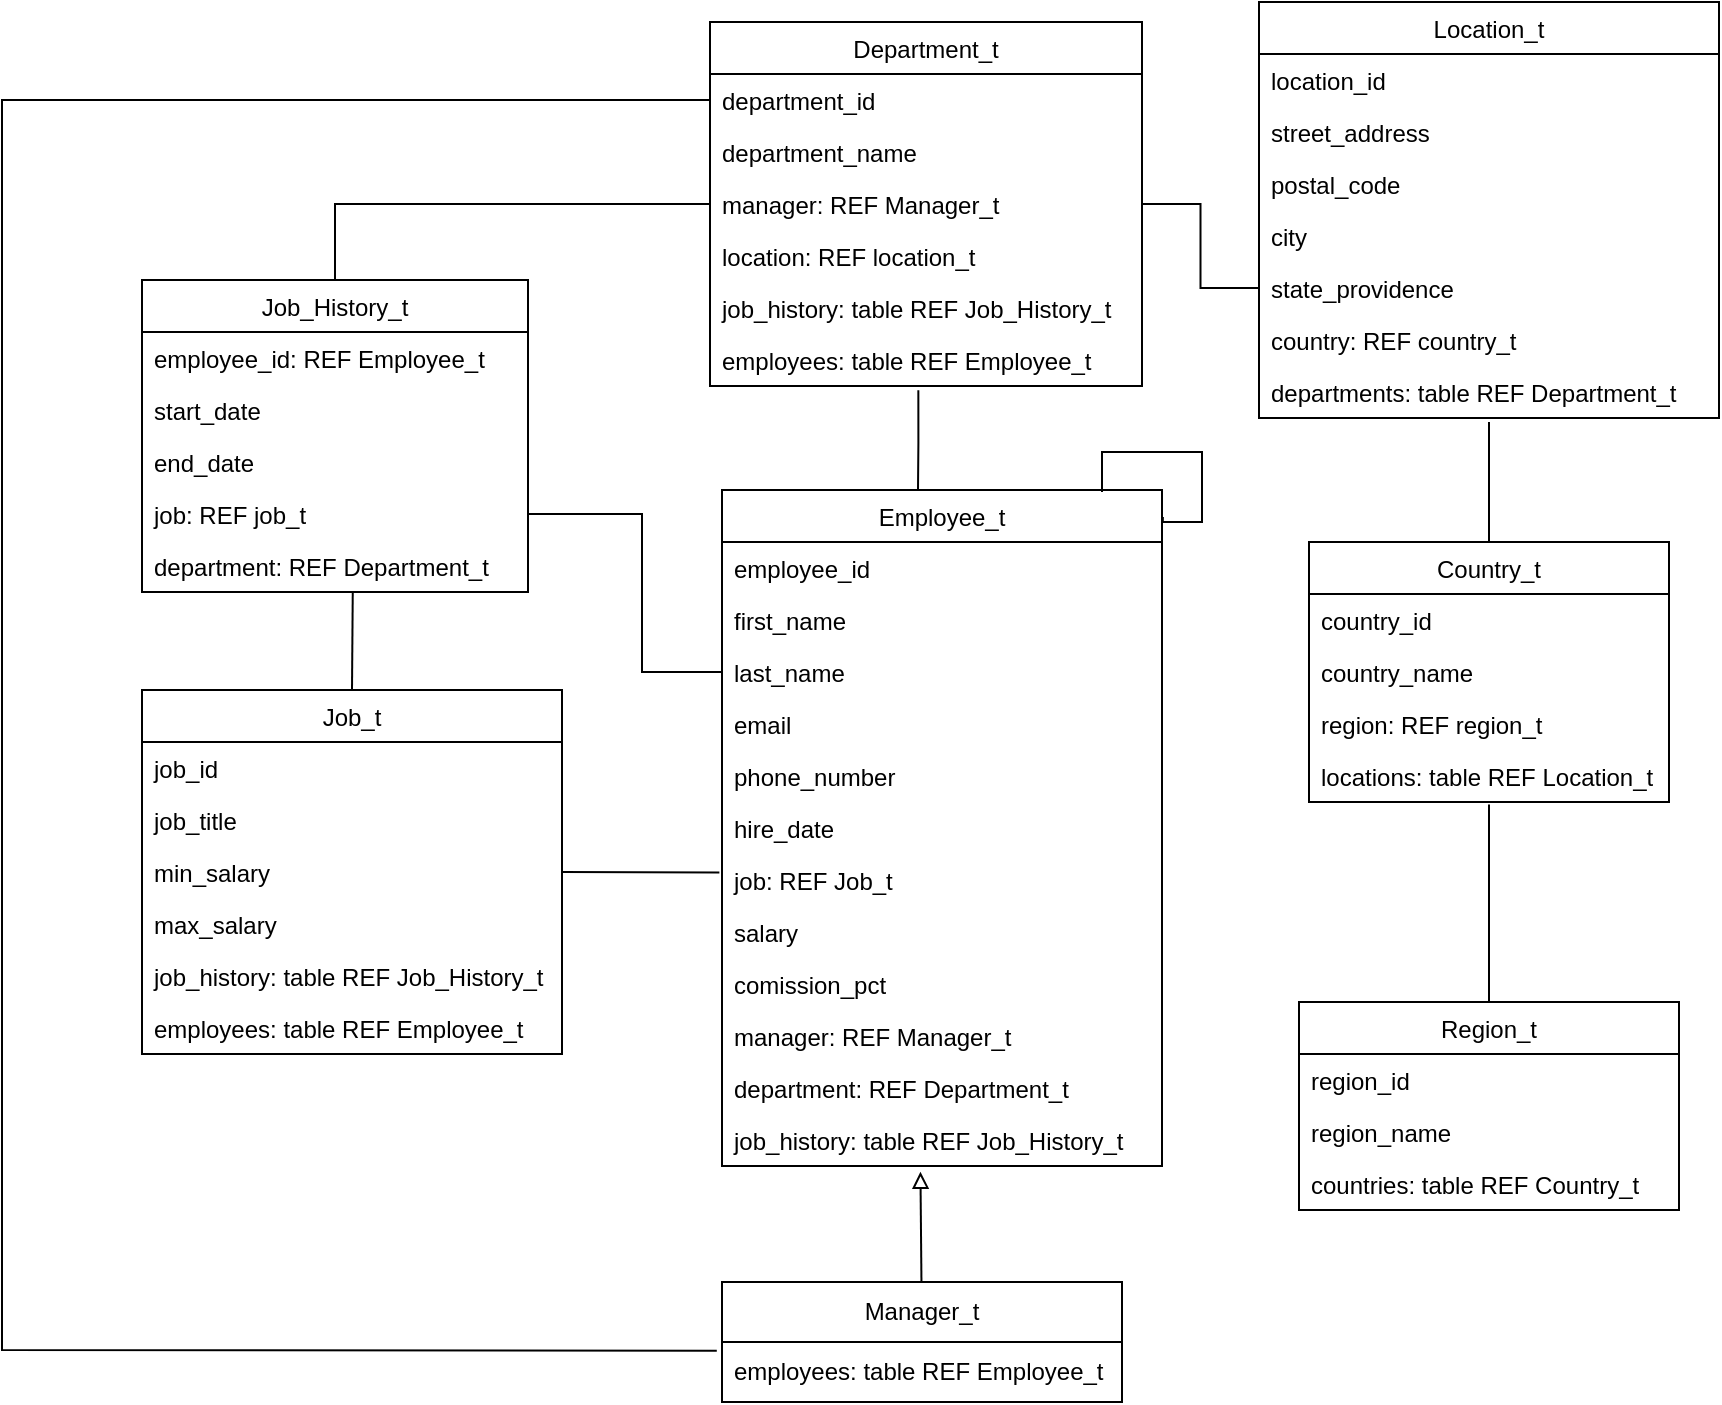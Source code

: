 <mxfile version="24.3.1" type="device">
  <diagram id="C5RBs43oDa-KdzZeNtuy" name="Page-1">
    <mxGraphModel dx="312" dy="775" grid="1" gridSize="10" guides="1" tooltips="1" connect="1" arrows="1" fold="1" page="1" pageScale="1" pageWidth="827" pageHeight="1169" math="0" shadow="0">
      <root>
        <mxCell id="WIyWlLk6GJQsqaUBKTNV-0" />
        <mxCell id="WIyWlLk6GJQsqaUBKTNV-1" parent="WIyWlLk6GJQsqaUBKTNV-0" />
        <mxCell id="zkfFHV4jXpPFQw0GAbJ--0" value="Country_t" style="swimlane;fontStyle=0;align=center;verticalAlign=top;childLayout=stackLayout;horizontal=1;startSize=26;horizontalStack=0;resizeParent=1;resizeLast=0;collapsible=1;marginBottom=0;rounded=0;shadow=0;strokeWidth=1;" parent="WIyWlLk6GJQsqaUBKTNV-1" vertex="1">
          <mxGeometry x="713.5" y="560" width="180" height="130" as="geometry">
            <mxRectangle x="230" y="140" width="160" height="26" as="alternateBounds" />
          </mxGeometry>
        </mxCell>
        <mxCell id="zkfFHV4jXpPFQw0GAbJ--1" value="country_id" style="text;align=left;verticalAlign=top;spacingLeft=4;spacingRight=4;overflow=hidden;rotatable=0;points=[[0,0.5],[1,0.5]];portConstraint=eastwest;" parent="zkfFHV4jXpPFQw0GAbJ--0" vertex="1">
          <mxGeometry y="26" width="180" height="26" as="geometry" />
        </mxCell>
        <mxCell id="zkfFHV4jXpPFQw0GAbJ--2" value="country_name" style="text;align=left;verticalAlign=top;spacingLeft=4;spacingRight=4;overflow=hidden;rotatable=0;points=[[0,0.5],[1,0.5]];portConstraint=eastwest;rounded=0;shadow=0;html=0;" parent="zkfFHV4jXpPFQw0GAbJ--0" vertex="1">
          <mxGeometry y="52" width="180" height="26" as="geometry" />
        </mxCell>
        <mxCell id="zkfFHV4jXpPFQw0GAbJ--3" value="region: REF region_t" style="text;align=left;verticalAlign=top;spacingLeft=4;spacingRight=4;overflow=hidden;rotatable=0;points=[[0,0.5],[1,0.5]];portConstraint=eastwest;rounded=0;shadow=0;html=0;" parent="zkfFHV4jXpPFQw0GAbJ--0" vertex="1">
          <mxGeometry y="78" width="180" height="26" as="geometry" />
        </mxCell>
        <mxCell id="RhpzGCmkU5AaHxRv9V3G-1" value="locations: table REF Location_t" style="text;align=left;verticalAlign=top;spacingLeft=4;spacingRight=4;overflow=hidden;rotatable=0;points=[[0,0.5],[1,0.5]];portConstraint=eastwest;rounded=0;shadow=0;html=0;" parent="zkfFHV4jXpPFQw0GAbJ--0" vertex="1">
          <mxGeometry y="104" width="180" height="26" as="geometry" />
        </mxCell>
        <mxCell id="zkfFHV4jXpPFQw0GAbJ--17" value="Region_t" style="swimlane;fontStyle=0;align=center;verticalAlign=top;childLayout=stackLayout;horizontal=1;startSize=26;horizontalStack=0;resizeParent=1;resizeLast=0;collapsible=1;marginBottom=0;rounded=0;shadow=0;strokeWidth=1;" parent="WIyWlLk6GJQsqaUBKTNV-1" vertex="1">
          <mxGeometry x="708.5" y="790" width="190" height="104" as="geometry">
            <mxRectangle x="550" y="140" width="160" height="26" as="alternateBounds" />
          </mxGeometry>
        </mxCell>
        <mxCell id="zkfFHV4jXpPFQw0GAbJ--18" value="region_id" style="text;align=left;verticalAlign=top;spacingLeft=4;spacingRight=4;overflow=hidden;rotatable=0;points=[[0,0.5],[1,0.5]];portConstraint=eastwest;" parent="zkfFHV4jXpPFQw0GAbJ--17" vertex="1">
          <mxGeometry y="26" width="190" height="26" as="geometry" />
        </mxCell>
        <mxCell id="zkfFHV4jXpPFQw0GAbJ--19" value="region_name" style="text;align=left;verticalAlign=top;spacingLeft=4;spacingRight=4;overflow=hidden;rotatable=0;points=[[0,0.5],[1,0.5]];portConstraint=eastwest;rounded=0;shadow=0;html=0;" parent="zkfFHV4jXpPFQw0GAbJ--17" vertex="1">
          <mxGeometry y="52" width="190" height="26" as="geometry" />
        </mxCell>
        <mxCell id="RhpzGCmkU5AaHxRv9V3G-0" value="countries: table REF Country_t" style="text;align=left;verticalAlign=top;spacingLeft=4;spacingRight=4;overflow=hidden;rotatable=0;points=[[0,0.5],[1,0.5]];portConstraint=eastwest;rounded=0;shadow=0;html=0;" parent="zkfFHV4jXpPFQw0GAbJ--17" vertex="1">
          <mxGeometry y="78" width="190" height="26" as="geometry" />
        </mxCell>
        <mxCell id="RhpzGCmkU5AaHxRv9V3G-2" value="Location_t" style="swimlane;fontStyle=0;align=center;verticalAlign=top;childLayout=stackLayout;horizontal=1;startSize=26;horizontalStack=0;resizeParent=1;resizeLast=0;collapsible=1;marginBottom=0;rounded=0;shadow=0;strokeWidth=1;" parent="WIyWlLk6GJQsqaUBKTNV-1" vertex="1">
          <mxGeometry x="688.5" y="290" width="230" height="208" as="geometry">
            <mxRectangle x="230" y="140" width="160" height="26" as="alternateBounds" />
          </mxGeometry>
        </mxCell>
        <mxCell id="RhpzGCmkU5AaHxRv9V3G-3" value="location_id" style="text;align=left;verticalAlign=top;spacingLeft=4;spacingRight=4;overflow=hidden;rotatable=0;points=[[0,0.5],[1,0.5]];portConstraint=eastwest;" parent="RhpzGCmkU5AaHxRv9V3G-2" vertex="1">
          <mxGeometry y="26" width="230" height="26" as="geometry" />
        </mxCell>
        <mxCell id="RhpzGCmkU5AaHxRv9V3G-4" value="street_address" style="text;align=left;verticalAlign=top;spacingLeft=4;spacingRight=4;overflow=hidden;rotatable=0;points=[[0,0.5],[1,0.5]];portConstraint=eastwest;rounded=0;shadow=0;html=0;" parent="RhpzGCmkU5AaHxRv9V3G-2" vertex="1">
          <mxGeometry y="52" width="230" height="26" as="geometry" />
        </mxCell>
        <mxCell id="RhpzGCmkU5AaHxRv9V3G-5" value="postal_code" style="text;align=left;verticalAlign=top;spacingLeft=4;spacingRight=4;overflow=hidden;rotatable=0;points=[[0,0.5],[1,0.5]];portConstraint=eastwest;rounded=0;shadow=0;html=0;" parent="RhpzGCmkU5AaHxRv9V3G-2" vertex="1">
          <mxGeometry y="78" width="230" height="26" as="geometry" />
        </mxCell>
        <mxCell id="RhpzGCmkU5AaHxRv9V3G-6" value="city" style="text;align=left;verticalAlign=top;spacingLeft=4;spacingRight=4;overflow=hidden;rotatable=0;points=[[0,0.5],[1,0.5]];portConstraint=eastwest;rounded=0;shadow=0;html=0;" parent="RhpzGCmkU5AaHxRv9V3G-2" vertex="1">
          <mxGeometry y="104" width="230" height="26" as="geometry" />
        </mxCell>
        <mxCell id="RhpzGCmkU5AaHxRv9V3G-7" value="state_providence" style="text;align=left;verticalAlign=top;spacingLeft=4;spacingRight=4;overflow=hidden;rotatable=0;points=[[0,0.5],[1,0.5]];portConstraint=eastwest;rounded=0;shadow=0;html=0;" parent="RhpzGCmkU5AaHxRv9V3G-2" vertex="1">
          <mxGeometry y="130" width="230" height="26" as="geometry" />
        </mxCell>
        <mxCell id="RhpzGCmkU5AaHxRv9V3G-8" value="country: REF country_t" style="text;align=left;verticalAlign=top;spacingLeft=4;spacingRight=4;overflow=hidden;rotatable=0;points=[[0,0.5],[1,0.5]];portConstraint=eastwest;rounded=0;shadow=0;html=0;" parent="RhpzGCmkU5AaHxRv9V3G-2" vertex="1">
          <mxGeometry y="156" width="230" height="26" as="geometry" />
        </mxCell>
        <mxCell id="RhpzGCmkU5AaHxRv9V3G-17" value="departments: table REF Department_t" style="text;align=left;verticalAlign=top;spacingLeft=4;spacingRight=4;overflow=hidden;rotatable=0;points=[[0,0.5],[1,0.5]];portConstraint=eastwest;rounded=0;shadow=0;html=0;" parent="RhpzGCmkU5AaHxRv9V3G-2" vertex="1">
          <mxGeometry y="182" width="230" height="26" as="geometry" />
        </mxCell>
        <mxCell id="RhpzGCmkU5AaHxRv9V3G-10" value="Department_t" style="swimlane;fontStyle=0;align=center;verticalAlign=top;childLayout=stackLayout;horizontal=1;startSize=26;horizontalStack=0;resizeParent=1;resizeLast=0;collapsible=1;marginBottom=0;rounded=0;shadow=0;strokeWidth=1;" parent="WIyWlLk6GJQsqaUBKTNV-1" vertex="1">
          <mxGeometry x="414" y="300" width="216" height="182" as="geometry">
            <mxRectangle x="230" y="140" width="160" height="26" as="alternateBounds" />
          </mxGeometry>
        </mxCell>
        <mxCell id="RhpzGCmkU5AaHxRv9V3G-11" value="department_id" style="text;align=left;verticalAlign=top;spacingLeft=4;spacingRight=4;overflow=hidden;rotatable=0;points=[[0,0.5],[1,0.5]];portConstraint=eastwest;" parent="RhpzGCmkU5AaHxRv9V3G-10" vertex="1">
          <mxGeometry y="26" width="216" height="26" as="geometry" />
        </mxCell>
        <mxCell id="RhpzGCmkU5AaHxRv9V3G-12" value="department_name" style="text;align=left;verticalAlign=top;spacingLeft=4;spacingRight=4;overflow=hidden;rotatable=0;points=[[0,0.5],[1,0.5]];portConstraint=eastwest;rounded=0;shadow=0;html=0;" parent="RhpzGCmkU5AaHxRv9V3G-10" vertex="1">
          <mxGeometry y="52" width="216" height="26" as="geometry" />
        </mxCell>
        <mxCell id="RhpzGCmkU5AaHxRv9V3G-13" value="manager: REF Manager_t" style="text;align=left;verticalAlign=top;spacingLeft=4;spacingRight=4;overflow=hidden;rotatable=0;points=[[0,0.5],[1,0.5]];portConstraint=eastwest;rounded=0;shadow=0;html=0;" parent="RhpzGCmkU5AaHxRv9V3G-10" vertex="1">
          <mxGeometry y="78" width="216" height="26" as="geometry" />
        </mxCell>
        <mxCell id="RhpzGCmkU5AaHxRv9V3G-14" value="location: REF location_t" style="text;align=left;verticalAlign=top;spacingLeft=4;spacingRight=4;overflow=hidden;rotatable=0;points=[[0,0.5],[1,0.5]];portConstraint=eastwest;rounded=0;shadow=0;html=0;" parent="RhpzGCmkU5AaHxRv9V3G-10" vertex="1">
          <mxGeometry y="104" width="216" height="26" as="geometry" />
        </mxCell>
        <mxCell id="RhpzGCmkU5AaHxRv9V3G-24" value="job_history: table REF Job_History_t" style="text;align=left;verticalAlign=top;spacingLeft=4;spacingRight=4;overflow=hidden;rotatable=0;points=[[0,0.5],[1,0.5]];portConstraint=eastwest;rounded=0;shadow=0;html=0;" parent="RhpzGCmkU5AaHxRv9V3G-10" vertex="1">
          <mxGeometry y="130" width="216" height="26" as="geometry" />
        </mxCell>
        <mxCell id="iyXDsux5A1y-6RJhfLyG-2" value="employees: table REF Employee_t" style="text;align=left;verticalAlign=top;spacingLeft=4;spacingRight=4;overflow=hidden;rotatable=0;points=[[0,0.5],[1,0.5]];portConstraint=eastwest;rounded=0;shadow=0;html=0;" parent="RhpzGCmkU5AaHxRv9V3G-10" vertex="1">
          <mxGeometry y="156" width="216" height="26" as="geometry" />
        </mxCell>
        <mxCell id="RhpzGCmkU5AaHxRv9V3G-46" style="edgeStyle=orthogonalEdgeStyle;rounded=0;orthogonalLoop=1;jettySize=auto;html=1;entryX=0;entryY=0.5;entryDx=0;entryDy=0;endArrow=none;endFill=0;" parent="WIyWlLk6GJQsqaUBKTNV-1" source="RhpzGCmkU5AaHxRv9V3G-18" target="RhpzGCmkU5AaHxRv9V3G-13" edge="1">
          <mxGeometry relative="1" as="geometry" />
        </mxCell>
        <mxCell id="RhpzGCmkU5AaHxRv9V3G-18" value="Job_History_t" style="swimlane;fontStyle=0;align=center;verticalAlign=top;childLayout=stackLayout;horizontal=1;startSize=26;horizontalStack=0;resizeParent=1;resizeLast=0;collapsible=1;marginBottom=0;rounded=0;shadow=0;strokeWidth=1;" parent="WIyWlLk6GJQsqaUBKTNV-1" vertex="1">
          <mxGeometry x="130" y="429" width="193" height="156" as="geometry">
            <mxRectangle x="230" y="140" width="160" height="26" as="alternateBounds" />
          </mxGeometry>
        </mxCell>
        <mxCell id="RhpzGCmkU5AaHxRv9V3G-19" value="employee_id: REF Employee_t" style="text;align=left;verticalAlign=top;spacingLeft=4;spacingRight=4;overflow=hidden;rotatable=0;points=[[0,0.5],[1,0.5]];portConstraint=eastwest;" parent="RhpzGCmkU5AaHxRv9V3G-18" vertex="1">
          <mxGeometry y="26" width="193" height="26" as="geometry" />
        </mxCell>
        <mxCell id="RhpzGCmkU5AaHxRv9V3G-20" value="start_date" style="text;align=left;verticalAlign=top;spacingLeft=4;spacingRight=4;overflow=hidden;rotatable=0;points=[[0,0.5],[1,0.5]];portConstraint=eastwest;rounded=0;shadow=0;html=0;" parent="RhpzGCmkU5AaHxRv9V3G-18" vertex="1">
          <mxGeometry y="52" width="193" height="26" as="geometry" />
        </mxCell>
        <mxCell id="RhpzGCmkU5AaHxRv9V3G-21" value="end_date" style="text;align=left;verticalAlign=top;spacingLeft=4;spacingRight=4;overflow=hidden;rotatable=0;points=[[0,0.5],[1,0.5]];portConstraint=eastwest;rounded=0;shadow=0;html=0;" parent="RhpzGCmkU5AaHxRv9V3G-18" vertex="1">
          <mxGeometry y="78" width="193" height="26" as="geometry" />
        </mxCell>
        <mxCell id="RhpzGCmkU5AaHxRv9V3G-22" value="job: REF job_t" style="text;align=left;verticalAlign=top;spacingLeft=4;spacingRight=4;overflow=hidden;rotatable=0;points=[[0,0.5],[1,0.5]];portConstraint=eastwest;rounded=0;shadow=0;html=0;" parent="RhpzGCmkU5AaHxRv9V3G-18" vertex="1">
          <mxGeometry y="104" width="193" height="26" as="geometry" />
        </mxCell>
        <mxCell id="RhpzGCmkU5AaHxRv9V3G-23" value="department: REF Department_t" style="text;align=left;verticalAlign=top;spacingLeft=4;spacingRight=4;overflow=hidden;rotatable=0;points=[[0,0.5],[1,0.5]];portConstraint=eastwest;rounded=0;shadow=0;html=0;" parent="RhpzGCmkU5AaHxRv9V3G-18" vertex="1">
          <mxGeometry y="130" width="193" height="26" as="geometry" />
        </mxCell>
        <mxCell id="RhpzGCmkU5AaHxRv9V3G-25" value="Job_t" style="swimlane;fontStyle=0;align=center;verticalAlign=top;childLayout=stackLayout;horizontal=1;startSize=26;horizontalStack=0;resizeParent=1;resizeLast=0;collapsible=1;marginBottom=0;rounded=0;shadow=0;strokeWidth=1;" parent="WIyWlLk6GJQsqaUBKTNV-1" vertex="1">
          <mxGeometry x="130" y="634" width="210" height="182" as="geometry">
            <mxRectangle x="230" y="140" width="160" height="26" as="alternateBounds" />
          </mxGeometry>
        </mxCell>
        <mxCell id="RhpzGCmkU5AaHxRv9V3G-26" value="job_id" style="text;align=left;verticalAlign=top;spacingLeft=4;spacingRight=4;overflow=hidden;rotatable=0;points=[[0,0.5],[1,0.5]];portConstraint=eastwest;" parent="RhpzGCmkU5AaHxRv9V3G-25" vertex="1">
          <mxGeometry y="26" width="210" height="26" as="geometry" />
        </mxCell>
        <mxCell id="RhpzGCmkU5AaHxRv9V3G-27" value="job_title" style="text;align=left;verticalAlign=top;spacingLeft=4;spacingRight=4;overflow=hidden;rotatable=0;points=[[0,0.5],[1,0.5]];portConstraint=eastwest;rounded=0;shadow=0;html=0;" parent="RhpzGCmkU5AaHxRv9V3G-25" vertex="1">
          <mxGeometry y="52" width="210" height="26" as="geometry" />
        </mxCell>
        <mxCell id="RhpzGCmkU5AaHxRv9V3G-28" value="min_salary" style="text;align=left;verticalAlign=top;spacingLeft=4;spacingRight=4;overflow=hidden;rotatable=0;points=[[0,0.5],[1,0.5]];portConstraint=eastwest;rounded=0;shadow=0;html=0;" parent="RhpzGCmkU5AaHxRv9V3G-25" vertex="1">
          <mxGeometry y="78" width="210" height="26" as="geometry" />
        </mxCell>
        <mxCell id="RhpzGCmkU5AaHxRv9V3G-29" value="max_salary" style="text;align=left;verticalAlign=top;spacingLeft=4;spacingRight=4;overflow=hidden;rotatable=0;points=[[0,0.5],[1,0.5]];portConstraint=eastwest;rounded=0;shadow=0;html=0;" parent="RhpzGCmkU5AaHxRv9V3G-25" vertex="1">
          <mxGeometry y="104" width="210" height="26" as="geometry" />
        </mxCell>
        <mxCell id="RhpzGCmkU5AaHxRv9V3G-30" value="job_history: table REF Job_History_t" style="text;align=left;verticalAlign=top;spacingLeft=4;spacingRight=4;overflow=hidden;rotatable=0;points=[[0,0.5],[1,0.5]];portConstraint=eastwest;rounded=0;shadow=0;html=0;" parent="RhpzGCmkU5AaHxRv9V3G-25" vertex="1">
          <mxGeometry y="130" width="210" height="26" as="geometry" />
        </mxCell>
        <mxCell id="iUl15J_JsOuQVbFkdJoQ-0" value="employees: table REF Employee_t" style="text;align=left;verticalAlign=top;spacingLeft=4;spacingRight=4;overflow=hidden;rotatable=0;points=[[0,0.5],[1,0.5]];portConstraint=eastwest;rounded=0;shadow=0;html=0;" vertex="1" parent="RhpzGCmkU5AaHxRv9V3G-25">
          <mxGeometry y="156" width="210" height="26" as="geometry" />
        </mxCell>
        <mxCell id="RhpzGCmkU5AaHxRv9V3G-31" value="Employee_t" style="swimlane;fontStyle=0;align=center;verticalAlign=top;childLayout=stackLayout;horizontal=1;startSize=26;horizontalStack=0;resizeParent=1;resizeLast=0;collapsible=1;marginBottom=0;rounded=0;shadow=0;strokeWidth=1;" parent="WIyWlLk6GJQsqaUBKTNV-1" vertex="1">
          <mxGeometry x="420" y="534" width="220" height="338" as="geometry">
            <mxRectangle x="420" y="534" width="160" height="26" as="alternateBounds" />
          </mxGeometry>
        </mxCell>
        <mxCell id="RhpzGCmkU5AaHxRv9V3G-32" value="employee_id" style="text;align=left;verticalAlign=top;spacingLeft=4;spacingRight=4;overflow=hidden;rotatable=0;points=[[0,0.5],[1,0.5]];portConstraint=eastwest;" parent="RhpzGCmkU5AaHxRv9V3G-31" vertex="1">
          <mxGeometry y="26" width="220" height="26" as="geometry" />
        </mxCell>
        <mxCell id="RhpzGCmkU5AaHxRv9V3G-33" value="first_name" style="text;align=left;verticalAlign=top;spacingLeft=4;spacingRight=4;overflow=hidden;rotatable=0;points=[[0,0.5],[1,0.5]];portConstraint=eastwest;rounded=0;shadow=0;html=0;" parent="RhpzGCmkU5AaHxRv9V3G-31" vertex="1">
          <mxGeometry y="52" width="220" height="26" as="geometry" />
        </mxCell>
        <mxCell id="RhpzGCmkU5AaHxRv9V3G-34" value="last_name" style="text;align=left;verticalAlign=top;spacingLeft=4;spacingRight=4;overflow=hidden;rotatable=0;points=[[0,0.5],[1,0.5]];portConstraint=eastwest;rounded=0;shadow=0;html=0;" parent="RhpzGCmkU5AaHxRv9V3G-31" vertex="1">
          <mxGeometry y="78" width="220" height="26" as="geometry" />
        </mxCell>
        <mxCell id="RhpzGCmkU5AaHxRv9V3G-35" value="email" style="text;align=left;verticalAlign=top;spacingLeft=4;spacingRight=4;overflow=hidden;rotatable=0;points=[[0,0.5],[1,0.5]];portConstraint=eastwest;rounded=0;shadow=0;html=0;" parent="RhpzGCmkU5AaHxRv9V3G-31" vertex="1">
          <mxGeometry y="104" width="220" height="26" as="geometry" />
        </mxCell>
        <mxCell id="RhpzGCmkU5AaHxRv9V3G-36" value="phone_number" style="text;align=left;verticalAlign=top;spacingLeft=4;spacingRight=4;overflow=hidden;rotatable=0;points=[[0,0.5],[1,0.5]];portConstraint=eastwest;rounded=0;shadow=0;html=0;" parent="RhpzGCmkU5AaHxRv9V3G-31" vertex="1">
          <mxGeometry y="130" width="220" height="26" as="geometry" />
        </mxCell>
        <mxCell id="RhpzGCmkU5AaHxRv9V3G-37" value="hire_date" style="text;align=left;verticalAlign=top;spacingLeft=4;spacingRight=4;overflow=hidden;rotatable=0;points=[[0,0.5],[1,0.5]];portConstraint=eastwest;rounded=0;shadow=0;html=0;" parent="RhpzGCmkU5AaHxRv9V3G-31" vertex="1">
          <mxGeometry y="156" width="220" height="26" as="geometry" />
        </mxCell>
        <mxCell id="RhpzGCmkU5AaHxRv9V3G-38" value="job: REF Job_t" style="text;align=left;verticalAlign=top;spacingLeft=4;spacingRight=4;overflow=hidden;rotatable=0;points=[[0,0.5],[1,0.5]];portConstraint=eastwest;rounded=0;shadow=0;html=0;" parent="RhpzGCmkU5AaHxRv9V3G-31" vertex="1">
          <mxGeometry y="182" width="220" height="26" as="geometry" />
        </mxCell>
        <mxCell id="RhpzGCmkU5AaHxRv9V3G-39" value="salary" style="text;align=left;verticalAlign=top;spacingLeft=4;spacingRight=4;overflow=hidden;rotatable=0;points=[[0,0.5],[1,0.5]];portConstraint=eastwest;rounded=0;shadow=0;html=0;" parent="RhpzGCmkU5AaHxRv9V3G-31" vertex="1">
          <mxGeometry y="208" width="220" height="26" as="geometry" />
        </mxCell>
        <mxCell id="RhpzGCmkU5AaHxRv9V3G-40" value="comission_pct" style="text;align=left;verticalAlign=top;spacingLeft=4;spacingRight=4;overflow=hidden;rotatable=0;points=[[0,0.5],[1,0.5]];portConstraint=eastwest;rounded=0;shadow=0;html=0;" parent="RhpzGCmkU5AaHxRv9V3G-31" vertex="1">
          <mxGeometry y="234" width="220" height="26" as="geometry" />
        </mxCell>
        <mxCell id="RhpzGCmkU5AaHxRv9V3G-41" value="manager: REF Manager_t" style="text;align=left;verticalAlign=top;spacingLeft=4;spacingRight=4;overflow=hidden;rotatable=0;points=[[0,0.5],[1,0.5]];portConstraint=eastwest;rounded=0;shadow=0;html=0;" parent="RhpzGCmkU5AaHxRv9V3G-31" vertex="1">
          <mxGeometry y="260" width="220" height="26" as="geometry" />
        </mxCell>
        <mxCell id="RhpzGCmkU5AaHxRv9V3G-42" value="department: REF Department_t" style="text;align=left;verticalAlign=top;spacingLeft=4;spacingRight=4;overflow=hidden;rotatable=0;points=[[0,0.5],[1,0.5]];portConstraint=eastwest;rounded=0;shadow=0;html=0;" parent="RhpzGCmkU5AaHxRv9V3G-31" vertex="1">
          <mxGeometry y="286" width="220" height="26" as="geometry" />
        </mxCell>
        <mxCell id="RhpzGCmkU5AaHxRv9V3G-43" value="job_history: table REF Job_History_t" style="text;align=left;verticalAlign=top;spacingLeft=4;spacingRight=4;overflow=hidden;rotatable=0;points=[[0,0.5],[1,0.5]];portConstraint=eastwest;rounded=0;shadow=0;html=0;" parent="RhpzGCmkU5AaHxRv9V3G-31" vertex="1">
          <mxGeometry y="312" width="220" height="26" as="geometry" />
        </mxCell>
        <mxCell id="RhpzGCmkU5AaHxRv9V3G-48" style="edgeStyle=orthogonalEdgeStyle;rounded=0;orthogonalLoop=1;jettySize=auto;html=1;entryX=0;entryY=0.5;entryDx=0;entryDy=0;endArrow=none;endFill=0;exitX=1;exitY=0.5;exitDx=0;exitDy=0;" parent="WIyWlLk6GJQsqaUBKTNV-1" source="RhpzGCmkU5AaHxRv9V3G-13" target="RhpzGCmkU5AaHxRv9V3G-7" edge="1">
          <mxGeometry relative="1" as="geometry">
            <mxPoint x="570" y="507" as="sourcePoint" />
            <mxPoint x="661" y="420" as="targetPoint" />
          </mxGeometry>
        </mxCell>
        <mxCell id="RhpzGCmkU5AaHxRv9V3G-49" style="edgeStyle=orthogonalEdgeStyle;rounded=0;orthogonalLoop=1;jettySize=auto;html=1;exitX=0.5;exitY=0;exitDx=0;exitDy=0;entryX=0.5;entryY=1.077;entryDx=0;entryDy=0;entryPerimeter=0;endArrow=none;endFill=0;" parent="WIyWlLk6GJQsqaUBKTNV-1" source="zkfFHV4jXpPFQw0GAbJ--0" target="RhpzGCmkU5AaHxRv9V3G-17" edge="1">
          <mxGeometry relative="1" as="geometry">
            <Array as="points">
              <mxPoint x="804" y="500" />
            </Array>
          </mxGeometry>
        </mxCell>
        <mxCell id="RhpzGCmkU5AaHxRv9V3G-50" style="edgeStyle=orthogonalEdgeStyle;rounded=0;orthogonalLoop=1;jettySize=auto;html=1;exitX=0.5;exitY=0;exitDx=0;exitDy=0;entryX=0.5;entryY=1.045;entryDx=0;entryDy=0;entryPerimeter=0;endArrow=none;endFill=0;" parent="WIyWlLk6GJQsqaUBKTNV-1" source="zkfFHV4jXpPFQw0GAbJ--17" target="RhpzGCmkU5AaHxRv9V3G-1" edge="1">
          <mxGeometry relative="1" as="geometry">
            <Array as="points">
              <mxPoint x="804" y="691" />
            </Array>
          </mxGeometry>
        </mxCell>
        <mxCell id="RhpzGCmkU5AaHxRv9V3G-52" style="edgeStyle=orthogonalEdgeStyle;rounded=0;orthogonalLoop=1;jettySize=auto;html=1;endArrow=none;endFill=0;exitX=0.492;exitY=0.994;exitDx=0;exitDy=0;exitPerimeter=0;entryX=0.455;entryY=0.002;entryDx=0;entryDy=0;entryPerimeter=0;" parent="WIyWlLk6GJQsqaUBKTNV-1" edge="1">
          <mxGeometry relative="1" as="geometry">
            <mxPoint x="518.172" y="484.064" as="sourcePoint" />
            <mxPoint x="518.0" y="534" as="targetPoint" />
            <Array as="points">
              <mxPoint x="518" y="510" />
              <mxPoint x="518" y="510" />
            </Array>
          </mxGeometry>
        </mxCell>
        <mxCell id="RhpzGCmkU5AaHxRv9V3G-54" style="edgeStyle=orthogonalEdgeStyle;rounded=0;orthogonalLoop=1;jettySize=auto;html=1;endArrow=none;endFill=0;entryX=0.455;entryY=0.002;entryDx=0;entryDy=0;entryPerimeter=0;exitX=1.002;exitY=0.04;exitDx=0;exitDy=0;exitPerimeter=0;" parent="WIyWlLk6GJQsqaUBKTNV-1" source="RhpzGCmkU5AaHxRv9V3G-31" edge="1">
          <mxGeometry relative="1" as="geometry">
            <mxPoint x="660" y="550" as="sourcePoint" />
            <mxPoint x="610" y="535" as="targetPoint" />
            <Array as="points">
              <mxPoint x="660" y="550" />
              <mxPoint x="660" y="515" />
              <mxPoint x="610" y="515" />
            </Array>
          </mxGeometry>
        </mxCell>
        <mxCell id="RhpzGCmkU5AaHxRv9V3G-55" value="" style="endArrow=none;html=1;rounded=0;exitX=1;exitY=0.5;exitDx=0;exitDy=0;entryX=-0.006;entryY=0.355;entryDx=0;entryDy=0;entryPerimeter=0;" parent="WIyWlLk6GJQsqaUBKTNV-1" source="RhpzGCmkU5AaHxRv9V3G-28" target="RhpzGCmkU5AaHxRv9V3G-38" edge="1">
          <mxGeometry width="50" height="50" relative="1" as="geometry">
            <mxPoint x="260" y="770" as="sourcePoint" />
            <mxPoint x="310" y="720" as="targetPoint" />
          </mxGeometry>
        </mxCell>
        <mxCell id="RhpzGCmkU5AaHxRv9V3G-56" value="" style="endArrow=none;html=1;rounded=0;exitX=0.5;exitY=0;exitDx=0;exitDy=0;entryX=0.546;entryY=0.988;entryDx=0;entryDy=0;entryPerimeter=0;" parent="WIyWlLk6GJQsqaUBKTNV-1" source="RhpzGCmkU5AaHxRv9V3G-25" target="RhpzGCmkU5AaHxRv9V3G-23" edge="1">
          <mxGeometry width="50" height="50" relative="1" as="geometry">
            <mxPoint x="350" y="640" as="sourcePoint" />
            <mxPoint x="400" y="590" as="targetPoint" />
          </mxGeometry>
        </mxCell>
        <mxCell id="RhpzGCmkU5AaHxRv9V3G-57" value="" style="endArrow=none;html=1;rounded=0;exitX=1;exitY=0.5;exitDx=0;exitDy=0;entryX=0;entryY=0.5;entryDx=0;entryDy=0;" parent="WIyWlLk6GJQsqaUBKTNV-1" source="RhpzGCmkU5AaHxRv9V3G-22" target="RhpzGCmkU5AaHxRv9V3G-34" edge="1">
          <mxGeometry width="50" height="50" relative="1" as="geometry">
            <mxPoint x="540" y="660" as="sourcePoint" />
            <mxPoint x="590" y="610" as="targetPoint" />
            <Array as="points">
              <mxPoint x="380" y="546" />
              <mxPoint x="380" y="625" />
            </Array>
          </mxGeometry>
        </mxCell>
        <mxCell id="iUl15J_JsOuQVbFkdJoQ-1" value="" style="endArrow=block;html=1;rounded=0;endFill=0;entryX=0.451;entryY=1.11;entryDx=0;entryDy=0;entryPerimeter=0;" edge="1" parent="WIyWlLk6GJQsqaUBKTNV-1" source="iUl15J_JsOuQVbFkdJoQ-2" target="RhpzGCmkU5AaHxRv9V3G-43">
          <mxGeometry width="50" height="50" relative="1" as="geometry">
            <mxPoint x="520" y="990" as="sourcePoint" />
            <mxPoint x="520" y="900" as="targetPoint" />
          </mxGeometry>
        </mxCell>
        <mxCell id="iUl15J_JsOuQVbFkdJoQ-2" value="Manager_t" style="swimlane;fontStyle=0;childLayout=stackLayout;horizontal=1;startSize=30;horizontalStack=0;resizeParent=1;resizeParentMax=0;resizeLast=0;collapsible=1;marginBottom=0;whiteSpace=wrap;html=1;" vertex="1" parent="WIyWlLk6GJQsqaUBKTNV-1">
          <mxGeometry x="420" y="930" width="200" height="60" as="geometry" />
        </mxCell>
        <mxCell id="iUl15J_JsOuQVbFkdJoQ-3" value="&lt;span style=&quot;text-wrap: nowrap;&quot;&gt;employees: table REF Employee_t&lt;/span&gt;" style="text;strokeColor=none;fillColor=none;align=left;verticalAlign=middle;spacingLeft=4;spacingRight=4;overflow=hidden;points=[[0,0.5],[1,0.5]];portConstraint=eastwest;rotatable=0;whiteSpace=wrap;html=1;" vertex="1" parent="iUl15J_JsOuQVbFkdJoQ-2">
          <mxGeometry y="30" width="200" height="30" as="geometry" />
        </mxCell>
        <mxCell id="iUl15J_JsOuQVbFkdJoQ-8" value="" style="endArrow=none;html=1;rounded=0;entryX=0;entryY=0.5;entryDx=0;entryDy=0;exitX=-0.013;exitY=0.144;exitDx=0;exitDy=0;exitPerimeter=0;" edge="1" parent="WIyWlLk6GJQsqaUBKTNV-1" source="iUl15J_JsOuQVbFkdJoQ-3" target="RhpzGCmkU5AaHxRv9V3G-11">
          <mxGeometry width="50" height="50" relative="1" as="geometry">
            <mxPoint x="60" y="970" as="sourcePoint" />
            <mxPoint x="550" y="650" as="targetPoint" />
            <Array as="points">
              <mxPoint x="60" y="964" />
              <mxPoint x="60" y="339" />
            </Array>
          </mxGeometry>
        </mxCell>
      </root>
    </mxGraphModel>
  </diagram>
</mxfile>
